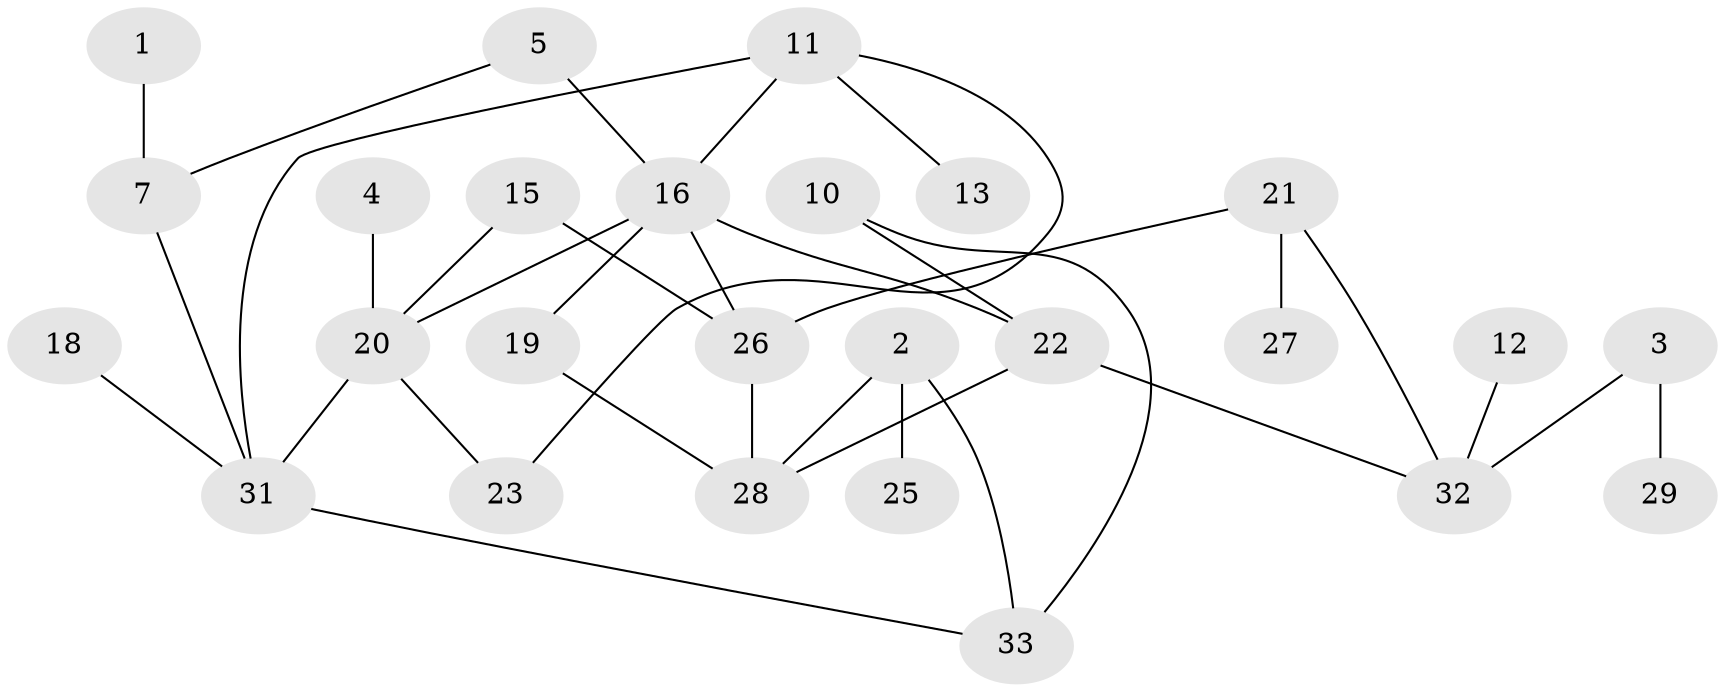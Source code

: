// original degree distribution, {1: 0.2777777777777778, 3: 0.1111111111111111, 2: 0.3333333333333333, 5: 0.05555555555555555, 0: 0.09259259259259259, 4: 0.12962962962962962}
// Generated by graph-tools (version 1.1) at 2025/35/03/04/25 23:35:47]
// undirected, 26 vertices, 34 edges
graph export_dot {
  node [color=gray90,style=filled];
  1;
  2;
  3;
  4;
  5;
  7;
  10;
  11;
  12;
  13;
  15;
  16;
  18;
  19;
  20;
  21;
  22;
  23;
  25;
  26;
  27;
  28;
  29;
  31;
  32;
  33;
  1 -- 7 [weight=1.0];
  2 -- 25 [weight=1.0];
  2 -- 28 [weight=1.0];
  2 -- 33 [weight=1.0];
  3 -- 29 [weight=1.0];
  3 -- 32 [weight=1.0];
  4 -- 20 [weight=1.0];
  5 -- 7 [weight=1.0];
  5 -- 16 [weight=1.0];
  7 -- 31 [weight=1.0];
  10 -- 22 [weight=1.0];
  10 -- 33 [weight=1.0];
  11 -- 13 [weight=1.0];
  11 -- 16 [weight=1.0];
  11 -- 23 [weight=1.0];
  11 -- 31 [weight=1.0];
  12 -- 32 [weight=1.0];
  15 -- 20 [weight=1.0];
  15 -- 26 [weight=1.0];
  16 -- 19 [weight=1.0];
  16 -- 20 [weight=1.0];
  16 -- 22 [weight=1.0];
  16 -- 26 [weight=1.0];
  18 -- 31 [weight=1.0];
  19 -- 28 [weight=2.0];
  20 -- 23 [weight=1.0];
  20 -- 31 [weight=1.0];
  21 -- 26 [weight=1.0];
  21 -- 27 [weight=1.0];
  21 -- 32 [weight=1.0];
  22 -- 28 [weight=1.0];
  22 -- 32 [weight=1.0];
  26 -- 28 [weight=1.0];
  31 -- 33 [weight=1.0];
}
